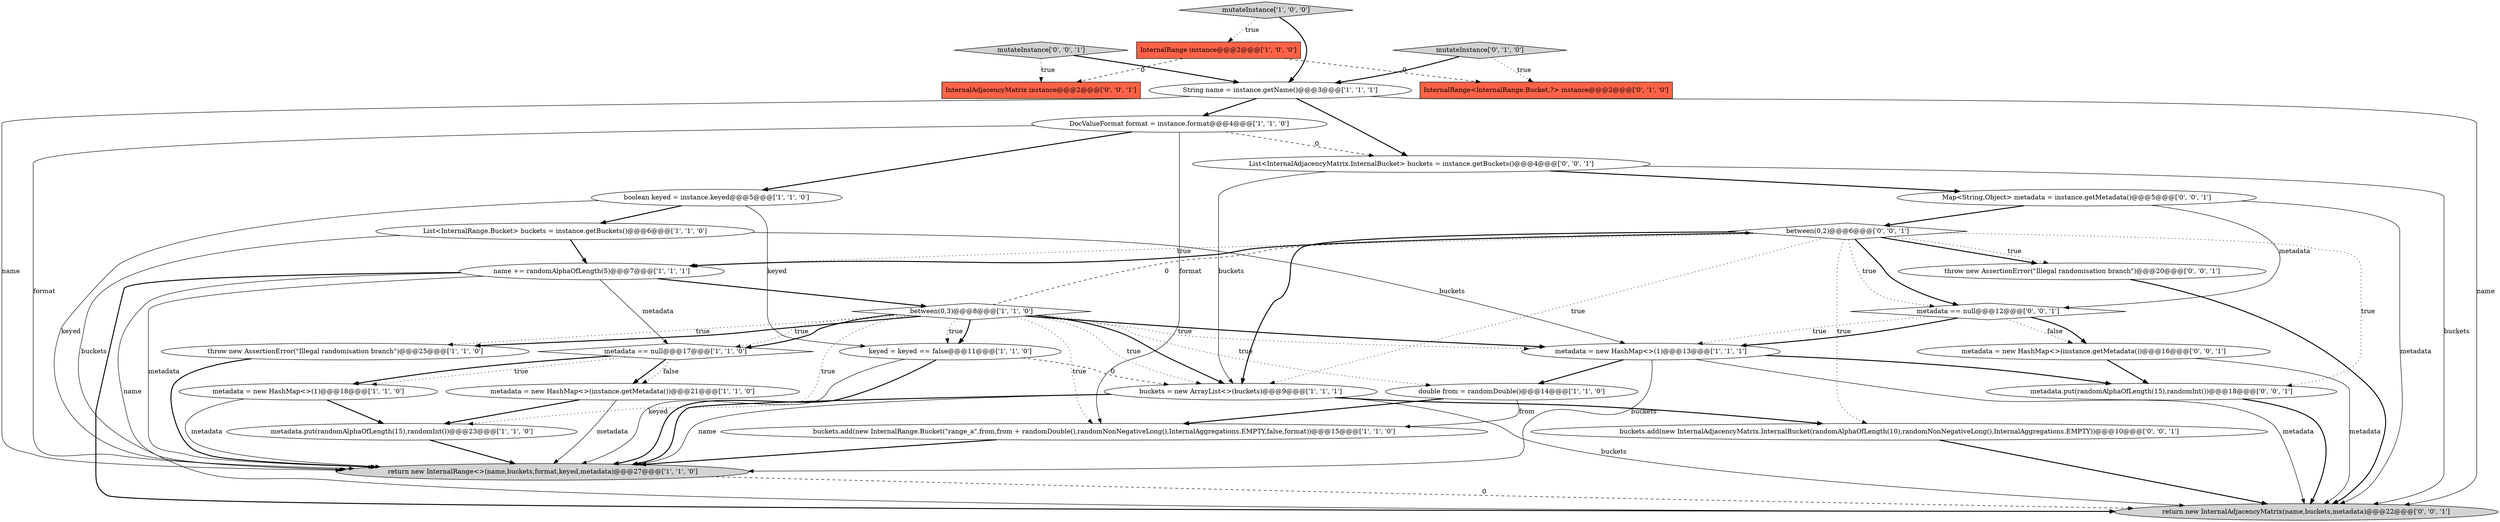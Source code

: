 digraph {
6 [style = filled, label = "metadata.put(randomAlphaOfLength(15),randomInt())@@@23@@@['1', '1', '0']", fillcolor = white, shape = ellipse image = "AAA0AAABBB1BBB"];
22 [style = filled, label = "metadata == null@@@12@@@['0', '0', '1']", fillcolor = white, shape = diamond image = "AAA0AAABBB3BBB"];
27 [style = filled, label = "buckets.add(new InternalAdjacencyMatrix.InternalBucket(randomAlphaOfLength(10),randomNonNegativeLong(),InternalAggregations.EMPTY))@@@10@@@['0', '0', '1']", fillcolor = white, shape = ellipse image = "AAA0AAABBB3BBB"];
14 [style = filled, label = "buckets.add(new InternalRange.Bucket(\"range_a\",from,from + randomDouble(),randomNonNegativeLong(),InternalAggregations.EMPTY,false,format))@@@15@@@['1', '1', '0']", fillcolor = white, shape = ellipse image = "AAA0AAABBB1BBB"];
3 [style = filled, label = "buckets = new ArrayList<>(buckets)@@@9@@@['1', '1', '1']", fillcolor = white, shape = ellipse image = "AAA0AAABBB1BBB"];
21 [style = filled, label = "between(0,2)@@@6@@@['0', '0', '1']", fillcolor = white, shape = diamond image = "AAA0AAABBB3BBB"];
28 [style = filled, label = "throw new AssertionError(\"Illegal randomisation branch\")@@@20@@@['0', '0', '1']", fillcolor = white, shape = ellipse image = "AAA0AAABBB3BBB"];
30 [style = filled, label = "mutateInstance['0', '0', '1']", fillcolor = lightgray, shape = diamond image = "AAA0AAABBB3BBB"];
2 [style = filled, label = "keyed = keyed == false@@@11@@@['1', '1', '0']", fillcolor = white, shape = ellipse image = "AAA0AAABBB1BBB"];
24 [style = filled, label = "metadata = new HashMap<>(instance.getMetadata())@@@16@@@['0', '0', '1']", fillcolor = white, shape = ellipse image = "AAA0AAABBB3BBB"];
5 [style = filled, label = "double from = randomDouble()@@@14@@@['1', '1', '0']", fillcolor = white, shape = ellipse image = "AAA0AAABBB1BBB"];
18 [style = filled, label = "metadata = new HashMap<>(instance.getMetadata())@@@21@@@['1', '1', '0']", fillcolor = white, shape = ellipse image = "AAA0AAABBB1BBB"];
4 [style = filled, label = "metadata = new HashMap<>(1)@@@13@@@['1', '1', '1']", fillcolor = white, shape = ellipse image = "AAA0AAABBB1BBB"];
16 [style = filled, label = "name += randomAlphaOfLength(5)@@@7@@@['1', '1', '1']", fillcolor = white, shape = ellipse image = "AAA0AAABBB1BBB"];
19 [style = filled, label = "mutateInstance['0', '1', '0']", fillcolor = lightgray, shape = diamond image = "AAA0AAABBB2BBB"];
23 [style = filled, label = "return new InternalAdjacencyMatrix(name,buckets,metadata)@@@22@@@['0', '0', '1']", fillcolor = lightgray, shape = ellipse image = "AAA0AAABBB3BBB"];
29 [style = filled, label = "Map<String,Object> metadata = instance.getMetadata()@@@5@@@['0', '0', '1']", fillcolor = white, shape = ellipse image = "AAA0AAABBB3BBB"];
1 [style = filled, label = "return new InternalRange<>(name,buckets,format,keyed,metadata)@@@27@@@['1', '1', '0']", fillcolor = lightgray, shape = ellipse image = "AAA0AAABBB1BBB"];
13 [style = filled, label = "metadata == null@@@17@@@['1', '1', '0']", fillcolor = white, shape = diamond image = "AAA0AAABBB1BBB"];
12 [style = filled, label = "boolean keyed = instance.keyed@@@5@@@['1', '1', '0']", fillcolor = white, shape = ellipse image = "AAA0AAABBB1BBB"];
7 [style = filled, label = "between(0,3)@@@8@@@['1', '1', '0']", fillcolor = white, shape = diamond image = "AAA0AAABBB1BBB"];
26 [style = filled, label = "metadata.put(randomAlphaOfLength(15),randomInt())@@@18@@@['0', '0', '1']", fillcolor = white, shape = ellipse image = "AAA0AAABBB3BBB"];
10 [style = filled, label = "List<InternalRange.Bucket> buckets = instance.getBuckets()@@@6@@@['1', '1', '0']", fillcolor = white, shape = ellipse image = "AAA0AAABBB1BBB"];
25 [style = filled, label = "List<InternalAdjacencyMatrix.InternalBucket> buckets = instance.getBuckets()@@@4@@@['0', '0', '1']", fillcolor = white, shape = ellipse image = "AAA0AAABBB3BBB"];
0 [style = filled, label = "InternalRange instance@@@2@@@['1', '0', '0']", fillcolor = tomato, shape = box image = "AAA1AAABBB1BBB"];
11 [style = filled, label = "mutateInstance['1', '0', '0']", fillcolor = lightgray, shape = diamond image = "AAA0AAABBB1BBB"];
8 [style = filled, label = "DocValueFormat format = instance.format@@@4@@@['1', '1', '0']", fillcolor = white, shape = ellipse image = "AAA0AAABBB1BBB"];
15 [style = filled, label = "throw new AssertionError(\"Illegal randomisation branch\")@@@25@@@['1', '1', '0']", fillcolor = white, shape = ellipse image = "AAA0AAABBB1BBB"];
20 [style = filled, label = "InternalRange<InternalRange.Bucket,?> instance@@@2@@@['0', '1', '0']", fillcolor = tomato, shape = box image = "AAA1AAABBB2BBB"];
31 [style = filled, label = "InternalAdjacencyMatrix instance@@@2@@@['0', '0', '1']", fillcolor = tomato, shape = box image = "AAA0AAABBB3BBB"];
17 [style = filled, label = "String name = instance.getName()@@@3@@@['1', '1', '1']", fillcolor = white, shape = ellipse image = "AAA0AAABBB1BBB"];
9 [style = filled, label = "metadata = new HashMap<>(1)@@@18@@@['1', '1', '0']", fillcolor = white, shape = ellipse image = "AAA0AAABBB1BBB"];
17->25 [style = bold, label=""];
16->7 [style = bold, label=""];
10->4 [style = solid, label="buckets"];
21->27 [style = dotted, label="true"];
25->29 [style = bold, label=""];
21->28 [style = bold, label=""];
9->6 [style = bold, label=""];
3->27 [style = bold, label=""];
22->4 [style = bold, label=""];
8->1 [style = solid, label="format"];
18->1 [style = solid, label="metadata"];
12->10 [style = bold, label=""];
21->26 [style = dotted, label="true"];
11->0 [style = dotted, label="true"];
21->16 [style = bold, label=""];
8->25 [style = dashed, label="0"];
3->23 [style = solid, label="buckets"];
21->3 [style = bold, label=""];
13->9 [style = dotted, label="true"];
7->6 [style = dotted, label="true"];
7->21 [style = dashed, label="0"];
7->13 [style = dotted, label="true"];
22->24 [style = dotted, label="false"];
21->22 [style = dotted, label="true"];
21->28 [style = dotted, label="true"];
21->22 [style = bold, label=""];
7->2 [style = bold, label=""];
5->14 [style = solid, label="from"];
4->1 [style = solid, label="buckets"];
11->17 [style = bold, label=""];
21->16 [style = dotted, label="true"];
17->1 [style = solid, label="name"];
17->23 [style = solid, label="name"];
2->3 [style = dashed, label="0"];
22->4 [style = dotted, label="true"];
13->18 [style = bold, label=""];
12->1 [style = solid, label="keyed"];
17->8 [style = bold, label=""];
7->2 [style = dotted, label="true"];
12->2 [style = solid, label="keyed"];
30->17 [style = bold, label=""];
3->1 [style = bold, label=""];
2->1 [style = bold, label=""];
25->23 [style = solid, label="buckets"];
25->3 [style = solid, label="buckets"];
3->1 [style = solid, label="name"];
9->1 [style = solid, label="metadata"];
19->17 [style = bold, label=""];
7->4 [style = bold, label=""];
16->23 [style = bold, label=""];
2->1 [style = solid, label="keyed"];
24->23 [style = solid, label="metadata"];
7->15 [style = dotted, label="true"];
29->21 [style = bold, label=""];
7->5 [style = dotted, label="true"];
10->1 [style = solid, label="buckets"];
6->1 [style = bold, label=""];
24->26 [style = bold, label=""];
10->16 [style = bold, label=""];
8->14 [style = solid, label="format"];
18->6 [style = bold, label=""];
29->22 [style = solid, label="metadata"];
28->23 [style = bold, label=""];
16->1 [style = solid, label="metadata"];
21->3 [style = dotted, label="true"];
7->15 [style = bold, label=""];
13->9 [style = bold, label=""];
1->23 [style = dashed, label="0"];
4->5 [style = bold, label=""];
8->12 [style = bold, label=""];
30->31 [style = dotted, label="true"];
15->1 [style = bold, label=""];
7->13 [style = bold, label=""];
16->23 [style = solid, label="name"];
4->23 [style = solid, label="metadata"];
19->20 [style = dotted, label="true"];
4->26 [style = bold, label=""];
13->18 [style = dotted, label="false"];
5->14 [style = bold, label=""];
0->20 [style = dashed, label="0"];
7->3 [style = bold, label=""];
14->1 [style = bold, label=""];
16->13 [style = solid, label="metadata"];
7->3 [style = dotted, label="true"];
26->23 [style = bold, label=""];
7->4 [style = dotted, label="true"];
0->31 [style = dashed, label="0"];
27->23 [style = bold, label=""];
29->23 [style = solid, label="metadata"];
22->24 [style = bold, label=""];
7->14 [style = dotted, label="true"];
}
